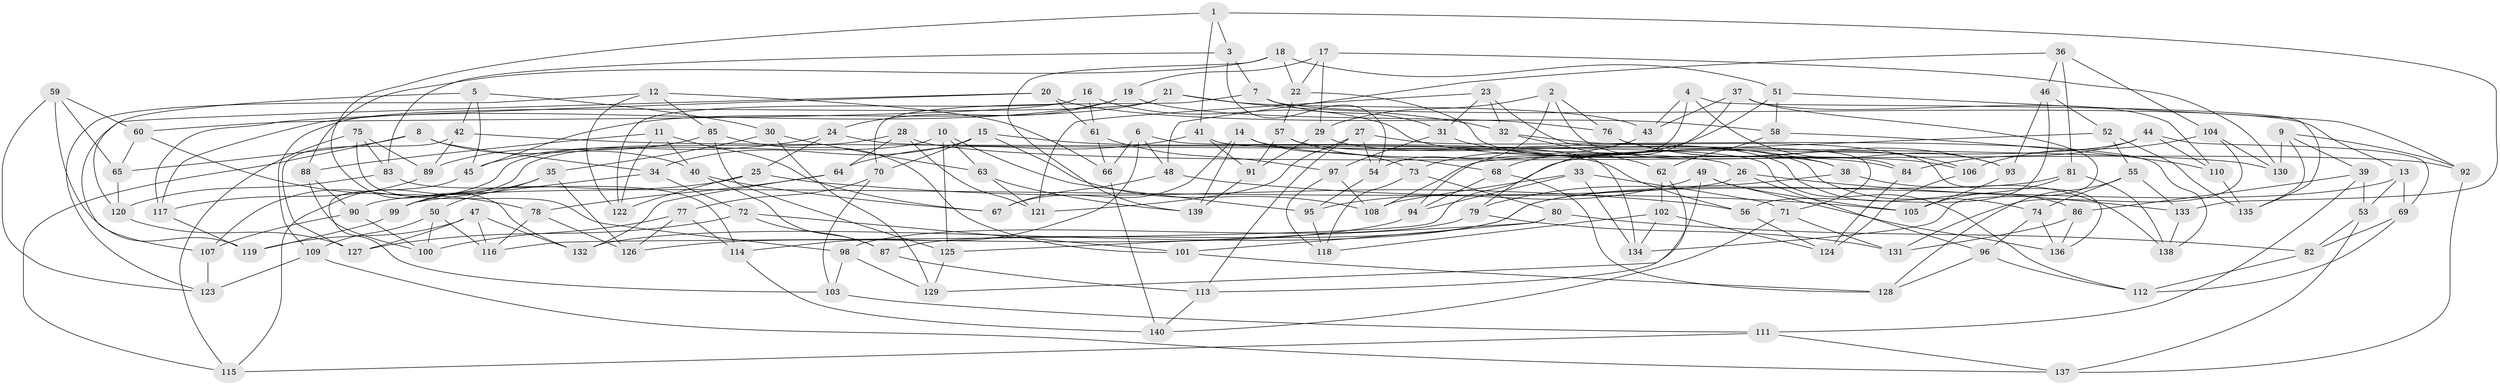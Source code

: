 // Generated by graph-tools (version 1.1) at 2025/50/03/09/25 03:50:49]
// undirected, 140 vertices, 280 edges
graph export_dot {
graph [start="1"]
  node [color=gray90,style=filled];
  1;
  2;
  3;
  4;
  5;
  6;
  7;
  8;
  9;
  10;
  11;
  12;
  13;
  14;
  15;
  16;
  17;
  18;
  19;
  20;
  21;
  22;
  23;
  24;
  25;
  26;
  27;
  28;
  29;
  30;
  31;
  32;
  33;
  34;
  35;
  36;
  37;
  38;
  39;
  40;
  41;
  42;
  43;
  44;
  45;
  46;
  47;
  48;
  49;
  50;
  51;
  52;
  53;
  54;
  55;
  56;
  57;
  58;
  59;
  60;
  61;
  62;
  63;
  64;
  65;
  66;
  67;
  68;
  69;
  70;
  71;
  72;
  73;
  74;
  75;
  76;
  77;
  78;
  79;
  80;
  81;
  82;
  83;
  84;
  85;
  86;
  87;
  88;
  89;
  90;
  91;
  92;
  93;
  94;
  95;
  96;
  97;
  98;
  99;
  100;
  101;
  102;
  103;
  104;
  105;
  106;
  107;
  108;
  109;
  110;
  111;
  112;
  113;
  114;
  115;
  116;
  117;
  118;
  119;
  120;
  121;
  122;
  123;
  124;
  125;
  126;
  127;
  128;
  129;
  130;
  131;
  132;
  133;
  134;
  135;
  136;
  137;
  138;
  139;
  140;
  1 -- 132;
  1 -- 3;
  1 -- 133;
  1 -- 41;
  2 -- 84;
  2 -- 54;
  2 -- 29;
  2 -- 76;
  3 -- 54;
  3 -- 7;
  3 -- 83;
  4 -- 135;
  4 -- 94;
  4 -- 93;
  4 -- 43;
  5 -- 45;
  5 -- 42;
  5 -- 30;
  5 -- 120;
  6 -- 48;
  6 -- 134;
  6 -- 114;
  6 -- 66;
  7 -- 70;
  7 -- 13;
  7 -- 31;
  8 -- 65;
  8 -- 34;
  8 -- 40;
  8 -- 115;
  9 -- 130;
  9 -- 92;
  9 -- 135;
  9 -- 39;
  10 -- 115;
  10 -- 95;
  10 -- 125;
  10 -- 63;
  11 -- 67;
  11 -- 88;
  11 -- 40;
  11 -- 122;
  12 -- 66;
  12 -- 123;
  12 -- 122;
  12 -- 85;
  13 -- 69;
  13 -- 132;
  13 -- 53;
  14 -- 73;
  14 -- 139;
  14 -- 67;
  14 -- 84;
  15 -- 70;
  15 -- 56;
  15 -- 34;
  15 -- 108;
  16 -- 61;
  16 -- 106;
  16 -- 60;
  16 -- 122;
  17 -- 22;
  17 -- 29;
  17 -- 130;
  17 -- 19;
  18 -- 139;
  18 -- 88;
  18 -- 51;
  18 -- 22;
  19 -- 76;
  19 -- 117;
  19 -- 24;
  20 -- 117;
  20 -- 58;
  20 -- 61;
  20 -- 107;
  21 -- 32;
  21 -- 43;
  21 -- 109;
  21 -- 45;
  22 -- 57;
  22 -- 38;
  23 -- 32;
  23 -- 31;
  23 -- 71;
  23 -- 121;
  24 -- 25;
  24 -- 26;
  24 -- 45;
  25 -- 122;
  25 -- 99;
  25 -- 56;
  26 -- 133;
  26 -- 96;
  26 -- 90;
  27 -- 113;
  27 -- 121;
  27 -- 138;
  27 -- 54;
  28 -- 107;
  28 -- 121;
  28 -- 64;
  28 -- 92;
  29 -- 86;
  29 -- 91;
  30 -- 63;
  30 -- 35;
  30 -- 129;
  31 -- 38;
  31 -- 97;
  32 -- 136;
  32 -- 62;
  33 -- 108;
  33 -- 94;
  33 -- 134;
  33 -- 71;
  34 -- 72;
  34 -- 99;
  35 -- 50;
  35 -- 126;
  35 -- 99;
  36 -- 104;
  36 -- 48;
  36 -- 81;
  36 -- 46;
  37 -- 43;
  37 -- 110;
  37 -- 79;
  37 -- 134;
  38 -- 79;
  38 -- 138;
  39 -- 86;
  39 -- 111;
  39 -- 53;
  40 -- 67;
  40 -- 87;
  41 -- 112;
  41 -- 91;
  41 -- 64;
  42 -- 89;
  42 -- 130;
  42 -- 127;
  43 -- 73;
  44 -- 110;
  44 -- 69;
  44 -- 116;
  44 -- 84;
  45 -- 103;
  46 -- 52;
  46 -- 93;
  46 -- 56;
  47 -- 119;
  47 -- 127;
  47 -- 132;
  47 -- 116;
  48 -- 105;
  48 -- 67;
  49 -- 129;
  49 -- 105;
  49 -- 136;
  49 -- 95;
  50 -- 116;
  50 -- 100;
  50 -- 109;
  51 -- 92;
  51 -- 58;
  51 -- 68;
  52 -- 108;
  52 -- 55;
  52 -- 135;
  53 -- 82;
  53 -- 137;
  54 -- 95;
  55 -- 133;
  55 -- 128;
  55 -- 74;
  56 -- 124;
  57 -- 74;
  57 -- 91;
  57 -- 68;
  58 -- 110;
  58 -- 62;
  59 -- 65;
  59 -- 119;
  59 -- 60;
  59 -- 123;
  60 -- 78;
  60 -- 65;
  61 -- 97;
  61 -- 66;
  62 -- 113;
  62 -- 102;
  63 -- 139;
  63 -- 121;
  64 -- 78;
  64 -- 132;
  65 -- 120;
  66 -- 140;
  68 -- 94;
  68 -- 128;
  69 -- 82;
  69 -- 112;
  70 -- 77;
  70 -- 103;
  71 -- 131;
  71 -- 140;
  72 -- 127;
  72 -- 101;
  72 -- 87;
  73 -- 80;
  73 -- 118;
  74 -- 96;
  74 -- 136;
  75 -- 115;
  75 -- 98;
  75 -- 89;
  75 -- 83;
  76 -- 93;
  76 -- 106;
  77 -- 114;
  77 -- 126;
  77 -- 100;
  78 -- 126;
  78 -- 116;
  79 -- 98;
  79 -- 131;
  80 -- 125;
  80 -- 82;
  80 -- 101;
  81 -- 138;
  81 -- 105;
  81 -- 87;
  82 -- 112;
  83 -- 120;
  83 -- 114;
  84 -- 124;
  85 -- 89;
  85 -- 125;
  85 -- 101;
  86 -- 136;
  86 -- 131;
  87 -- 113;
  88 -- 90;
  88 -- 100;
  89 -- 117;
  90 -- 107;
  90 -- 100;
  91 -- 139;
  92 -- 137;
  93 -- 105;
  94 -- 126;
  95 -- 118;
  96 -- 128;
  96 -- 112;
  97 -- 108;
  97 -- 118;
  98 -- 103;
  98 -- 129;
  99 -- 119;
  101 -- 128;
  102 -- 118;
  102 -- 124;
  102 -- 134;
  103 -- 111;
  104 -- 130;
  104 -- 106;
  104 -- 131;
  106 -- 124;
  107 -- 123;
  109 -- 137;
  109 -- 123;
  110 -- 135;
  111 -- 137;
  111 -- 115;
  113 -- 140;
  114 -- 140;
  117 -- 119;
  120 -- 127;
  125 -- 129;
  133 -- 138;
}
